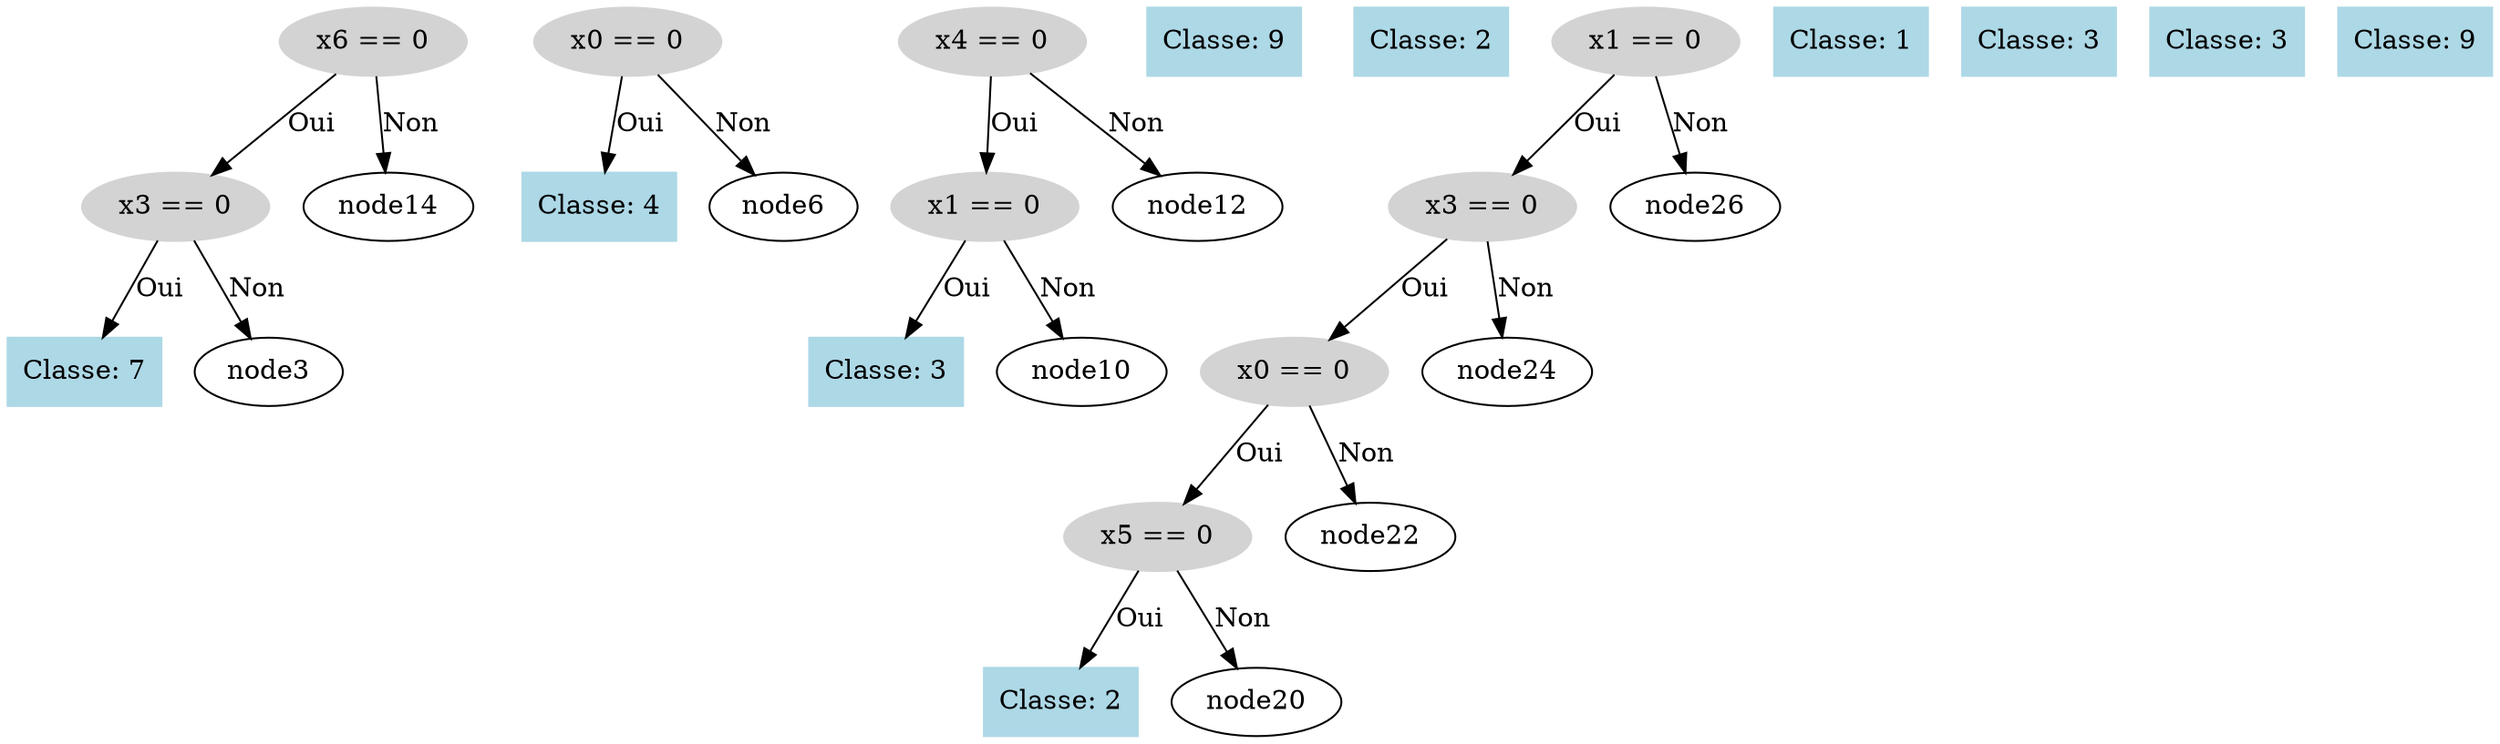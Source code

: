 digraph DecisionTree {
  node0 [label="x6 == 0", shape=ellipse, style=filled, color=lightgray];
  node0 -> node1 [label="Oui"];
  node1 [label="x3 == 0", shape=ellipse, style=filled, color=lightgray];
  node1 -> node2 [label="Oui"];
  node2 [label="Classe: 7", shape=box, style=filled, color=lightblue];
  node1 -> node3 [label="Non"];
  node4 [label="x0 == 0", shape=ellipse, style=filled, color=lightgray];
  node4 -> node5 [label="Oui"];
  node5 [label="Classe: 4", shape=box, style=filled, color=lightblue];
  node4 -> node6 [label="Non"];
  node7 [label="x4 == 0", shape=ellipse, style=filled, color=lightgray];
  node7 -> node8 [label="Oui"];
  node8 [label="x1 == 0", shape=ellipse, style=filled, color=lightgray];
  node8 -> node9 [label="Oui"];
  node9 [label="Classe: 3", shape=box, style=filled, color=lightblue];
  node8 -> node10 [label="Non"];
  node11 [label="Classe: 9", shape=box, style=filled, color=lightblue];
  node7 -> node12 [label="Non"];
  node13 [label="Classe: 2", shape=box, style=filled, color=lightblue];
  node0 -> node14 [label="Non"];
  node15 [label="x1 == 0", shape=ellipse, style=filled, color=lightgray];
  node15 -> node16 [label="Oui"];
  node16 [label="x3 == 0", shape=ellipse, style=filled, color=lightgray];
  node16 -> node17 [label="Oui"];
  node17 [label="x0 == 0", shape=ellipse, style=filled, color=lightgray];
  node17 -> node18 [label="Oui"];
  node18 [label="x5 == 0", shape=ellipse, style=filled, color=lightgray];
  node18 -> node19 [label="Oui"];
  node19 [label="Classe: 2", shape=box, style=filled, color=lightblue];
  node18 -> node20 [label="Non"];
  node21 [label="Classe: 1", shape=box, style=filled, color=lightblue];
  node17 -> node22 [label="Non"];
  node23 [label="Classe: 3", shape=box, style=filled, color=lightblue];
  node16 -> node24 [label="Non"];
  node25 [label="Classe: 3", shape=box, style=filled, color=lightblue];
  node15 -> node26 [label="Non"];
  node27 [label="Classe: 9", shape=box, style=filled, color=lightblue];
}
